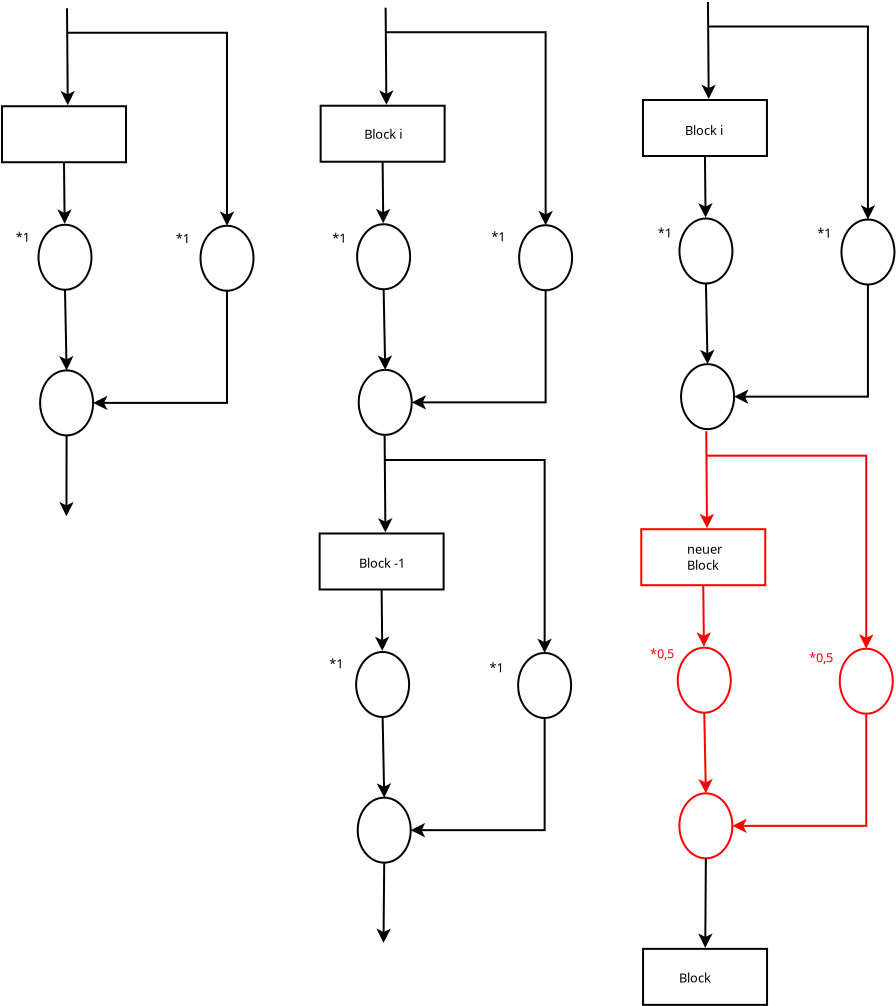 <?xml version="1.0" encoding="UTF-8"?>
<dia:diagram xmlns:dia="http://www.lysator.liu.se/~alla/dia/">
  <dia:layer name="Hintergrund" visible="true" connectable="true" active="true">
    <dia:group>
      <dia:attribute name="meta">
        <dia:composite type="dict"/>
      </dia:attribute>
      <dia:attribute name="matrix"/>
      <dia:object type="Standard - Box" version="0" id="O0">
        <dia:attribute name="obj_pos">
          <dia:point val="9.737,-5.104"/>
        </dia:attribute>
        <dia:attribute name="obj_bb">
          <dia:rectangle val="9.687,-5.154;15.987,-2.254"/>
        </dia:attribute>
        <dia:attribute name="elem_corner">
          <dia:point val="9.737,-5.104"/>
        </dia:attribute>
        <dia:attribute name="elem_width">
          <dia:real val="6.2"/>
        </dia:attribute>
        <dia:attribute name="elem_height">
          <dia:real val="2.8"/>
        </dia:attribute>
        <dia:attribute name="show_background">
          <dia:boolean val="true"/>
        </dia:attribute>
      </dia:object>
      <dia:object type="Standard - Line" version="0" id="O1">
        <dia:attribute name="obj_pos">
          <dia:point val="12.987,-10.004"/>
        </dia:attribute>
        <dia:attribute name="obj_bb">
          <dia:rectangle val="12.658,-10.055;13.381,-5.104"/>
        </dia:attribute>
        <dia:attribute name="conn_endpoints">
          <dia:point val="12.987,-10.004"/>
          <dia:point val="13.025,-5.154"/>
        </dia:attribute>
        <dia:attribute name="numcp">
          <dia:int val="1"/>
        </dia:attribute>
        <dia:attribute name="end_arrow">
          <dia:enum val="22"/>
        </dia:attribute>
        <dia:attribute name="end_arrow_length">
          <dia:real val="0.5"/>
        </dia:attribute>
        <dia:attribute name="end_arrow_width">
          <dia:real val="0.5"/>
        </dia:attribute>
        <dia:connections>
          <dia:connection handle="0" to="O0" connection="6"/>
          <dia:connection handle="1" to="O2" connection="8"/>
        </dia:connections>
      </dia:object>
      <dia:object type="Standard - Ellipse" version="0" id="O2">
        <dia:attribute name="obj_pos">
          <dia:point val="11.562,0.821"/>
        </dia:attribute>
        <dia:attribute name="obj_bb">
          <dia:rectangle val="11.512,0.771;14.262,4.121"/>
        </dia:attribute>
        <dia:attribute name="elem_corner">
          <dia:point val="11.562,0.821"/>
        </dia:attribute>
        <dia:attribute name="elem_width">
          <dia:real val="2.65"/>
        </dia:attribute>
        <dia:attribute name="elem_height">
          <dia:real val="3.25"/>
        </dia:attribute>
        <dia:connections>
          <dia:connection handle="0" to="O2" connection="6"/>
          <dia:connection handle="1" to="O5" connection="1"/>
        </dia:connections>
      </dia:object>
      <dia:object type="Standard - Line" version="0" id="O3">
        <dia:attribute name="obj_pos">
          <dia:point val="12.837,-2.304"/>
        </dia:attribute>
        <dia:attribute name="obj_bb">
          <dia:rectangle val="12.5,-2.355;13.223,0.821"/>
        </dia:attribute>
        <dia:attribute name="conn_endpoints">
          <dia:point val="12.837,-2.304"/>
          <dia:point val="12.869,0.77"/>
        </dia:attribute>
        <dia:attribute name="numcp">
          <dia:int val="1"/>
        </dia:attribute>
        <dia:attribute name="end_arrow">
          <dia:enum val="22"/>
        </dia:attribute>
        <dia:attribute name="end_arrow_length">
          <dia:real val="0.5"/>
        </dia:attribute>
        <dia:attribute name="end_arrow_width">
          <dia:real val="0.5"/>
        </dia:attribute>
      </dia:object>
      <dia:object type="Standard - Line" version="0" id="O4">
        <dia:attribute name="obj_pos">
          <dia:point val="12.887,4.071"/>
        </dia:attribute>
        <dia:attribute name="obj_bb">
          <dia:rectangle val="12.591,4.02;13.314,8.154"/>
        </dia:attribute>
        <dia:attribute name="conn_endpoints">
          <dia:point val="12.887,4.071"/>
          <dia:point val="12.967,8.103"/>
        </dia:attribute>
        <dia:attribute name="numcp">
          <dia:int val="1"/>
        </dia:attribute>
        <dia:attribute name="end_arrow">
          <dia:enum val="22"/>
        </dia:attribute>
        <dia:attribute name="end_arrow_length">
          <dia:real val="0.5"/>
        </dia:attribute>
        <dia:attribute name="end_arrow_width">
          <dia:real val="0.5"/>
        </dia:attribute>
      </dia:object>
      <dia:object type="Standard - Ellipse" version="0" id="O5">
        <dia:attribute name="obj_pos">
          <dia:point val="11.642,8.103"/>
        </dia:attribute>
        <dia:attribute name="obj_bb">
          <dia:rectangle val="11.592,8.053;14.342,11.403"/>
        </dia:attribute>
        <dia:attribute name="elem_corner">
          <dia:point val="11.642,8.103"/>
        </dia:attribute>
        <dia:attribute name="elem_width">
          <dia:real val="2.65"/>
        </dia:attribute>
        <dia:attribute name="elem_height">
          <dia:real val="3.25"/>
        </dia:attribute>
        <dia:connections>
          <dia:connection handle="1" to="O6" connection="1"/>
        </dia:connections>
      </dia:object>
      <dia:object type="Standard - Ellipse" version="0" id="O6">
        <dia:attribute name="obj_pos">
          <dia:point val="19.662,0.871"/>
        </dia:attribute>
        <dia:attribute name="obj_bb">
          <dia:rectangle val="19.612,0.821;22.362,4.171"/>
        </dia:attribute>
        <dia:attribute name="elem_corner">
          <dia:point val="19.662,0.871"/>
        </dia:attribute>
        <dia:attribute name="elem_width">
          <dia:real val="2.65"/>
        </dia:attribute>
        <dia:attribute name="elem_height">
          <dia:real val="3.25"/>
        </dia:attribute>
        <dia:connections>
          <dia:connection handle="0" to="O6" connection="6"/>
          <dia:connection handle="1" to="O5" connection="4"/>
        </dia:connections>
      </dia:object>
      <dia:object type="Standard - ZigZagLine" version="1" id="O7">
        <dia:attribute name="obj_pos">
          <dia:point val="13.006,-8.779"/>
        </dia:attribute>
        <dia:attribute name="obj_bb">
          <dia:rectangle val="12.956,-8.829;21.098,1.232"/>
        </dia:attribute>
        <dia:attribute name="orth_points">
          <dia:point val="13.006,-8.779"/>
          <dia:point val="20.987,-8.779"/>
          <dia:point val="20.987,0.871"/>
          <dia:point val="20.987,0.871"/>
        </dia:attribute>
        <dia:attribute name="orth_orient">
          <dia:enum val="0"/>
          <dia:enum val="1"/>
          <dia:enum val="0"/>
        </dia:attribute>
        <dia:attribute name="autorouting">
          <dia:boolean val="false"/>
        </dia:attribute>
        <dia:attribute name="end_arrow">
          <dia:enum val="22"/>
        </dia:attribute>
        <dia:attribute name="end_arrow_length">
          <dia:real val="0.5"/>
        </dia:attribute>
        <dia:attribute name="end_arrow_width">
          <dia:real val="0.5"/>
        </dia:attribute>
      </dia:object>
      <dia:object type="Standard - ZigZagLine" version="1" id="O8">
        <dia:attribute name="obj_pos">
          <dia:point val="20.987,4.121"/>
        </dia:attribute>
        <dia:attribute name="obj_bb">
          <dia:rectangle val="14.242,4.05;21.037,10.09"/>
        </dia:attribute>
        <dia:attribute name="orth_points">
          <dia:point val="20.987,4.121"/>
          <dia:point val="20.987,4.121"/>
          <dia:point val="20.987,9.728"/>
          <dia:point val="14.292,9.728"/>
        </dia:attribute>
        <dia:attribute name="orth_orient">
          <dia:enum val="0"/>
          <dia:enum val="1"/>
          <dia:enum val="0"/>
        </dia:attribute>
        <dia:attribute name="autorouting">
          <dia:boolean val="false"/>
        </dia:attribute>
        <dia:attribute name="end_arrow">
          <dia:enum val="22"/>
        </dia:attribute>
        <dia:attribute name="end_arrow_length">
          <dia:real val="0.5"/>
        </dia:attribute>
        <dia:attribute name="end_arrow_width">
          <dia:real val="0.5"/>
        </dia:attribute>
      </dia:object>
    </dia:group>
    <dia:group>
      <dia:attribute name="meta">
        <dia:composite type="dict"/>
      </dia:attribute>
      <dia:attribute name="matrix"/>
      <dia:object type="Standard - Box" version="0" id="O9">
        <dia:attribute name="obj_pos">
          <dia:point val="9.687,16.284"/>
        </dia:attribute>
        <dia:attribute name="obj_bb">
          <dia:rectangle val="9.637,16.234;15.937,19.134"/>
        </dia:attribute>
        <dia:attribute name="elem_corner">
          <dia:point val="9.687,16.284"/>
        </dia:attribute>
        <dia:attribute name="elem_width">
          <dia:real val="6.2"/>
        </dia:attribute>
        <dia:attribute name="elem_height">
          <dia:real val="2.8"/>
        </dia:attribute>
        <dia:attribute name="show_background">
          <dia:boolean val="true"/>
        </dia:attribute>
      </dia:object>
      <dia:object type="Standard - Line" version="0" id="O10">
        <dia:attribute name="obj_pos">
          <dia:point val="12.937,11.384"/>
        </dia:attribute>
        <dia:attribute name="obj_bb">
          <dia:rectangle val="12.608,11.334;13.332,16.285"/>
        </dia:attribute>
        <dia:attribute name="conn_endpoints">
          <dia:point val="12.937,11.384"/>
          <dia:point val="12.976,16.235"/>
        </dia:attribute>
        <dia:attribute name="numcp">
          <dia:int val="1"/>
        </dia:attribute>
        <dia:attribute name="end_arrow">
          <dia:enum val="22"/>
        </dia:attribute>
        <dia:attribute name="end_arrow_length">
          <dia:real val="0.5"/>
        </dia:attribute>
        <dia:attribute name="end_arrow_width">
          <dia:real val="0.5"/>
        </dia:attribute>
        <dia:connections>
          <dia:connection handle="0" to="O9" connection="6"/>
          <dia:connection handle="1" to="O11" connection="8"/>
        </dia:connections>
      </dia:object>
      <dia:object type="Standard - Ellipse" version="0" id="O11">
        <dia:attribute name="obj_pos">
          <dia:point val="11.512,22.209"/>
        </dia:attribute>
        <dia:attribute name="obj_bb">
          <dia:rectangle val="11.462,22.159;14.212,25.509"/>
        </dia:attribute>
        <dia:attribute name="elem_corner">
          <dia:point val="11.512,22.209"/>
        </dia:attribute>
        <dia:attribute name="elem_width">
          <dia:real val="2.65"/>
        </dia:attribute>
        <dia:attribute name="elem_height">
          <dia:real val="3.25"/>
        </dia:attribute>
        <dia:connections>
          <dia:connection handle="0" to="O11" connection="6"/>
          <dia:connection handle="1" to="O14" connection="1"/>
        </dia:connections>
      </dia:object>
      <dia:object type="Standard - Line" version="0" id="O12">
        <dia:attribute name="obj_pos">
          <dia:point val="12.787,19.084"/>
        </dia:attribute>
        <dia:attribute name="obj_bb">
          <dia:rectangle val="12.45,19.034;13.174,22.209"/>
        </dia:attribute>
        <dia:attribute name="conn_endpoints">
          <dia:point val="12.787,19.084"/>
          <dia:point val="12.82,22.159"/>
        </dia:attribute>
        <dia:attribute name="numcp">
          <dia:int val="1"/>
        </dia:attribute>
        <dia:attribute name="end_arrow">
          <dia:enum val="22"/>
        </dia:attribute>
        <dia:attribute name="end_arrow_length">
          <dia:real val="0.5"/>
        </dia:attribute>
        <dia:attribute name="end_arrow_width">
          <dia:real val="0.5"/>
        </dia:attribute>
      </dia:object>
      <dia:object type="Standard - Line" version="0" id="O13">
        <dia:attribute name="obj_pos">
          <dia:point val="12.837,25.459"/>
        </dia:attribute>
        <dia:attribute name="obj_bb">
          <dia:rectangle val="12.541,25.408;13.265,29.543"/>
        </dia:attribute>
        <dia:attribute name="conn_endpoints">
          <dia:point val="12.837,25.459"/>
          <dia:point val="12.917,29.492"/>
        </dia:attribute>
        <dia:attribute name="numcp">
          <dia:int val="1"/>
        </dia:attribute>
        <dia:attribute name="end_arrow">
          <dia:enum val="22"/>
        </dia:attribute>
        <dia:attribute name="end_arrow_length">
          <dia:real val="0.5"/>
        </dia:attribute>
        <dia:attribute name="end_arrow_width">
          <dia:real val="0.5"/>
        </dia:attribute>
      </dia:object>
      <dia:object type="Standard - Ellipse" version="0" id="O14">
        <dia:attribute name="obj_pos">
          <dia:point val="11.592,29.492"/>
        </dia:attribute>
        <dia:attribute name="obj_bb">
          <dia:rectangle val="11.542,29.442;14.292,32.792"/>
        </dia:attribute>
        <dia:attribute name="elem_corner">
          <dia:point val="11.592,29.492"/>
        </dia:attribute>
        <dia:attribute name="elem_width">
          <dia:real val="2.65"/>
        </dia:attribute>
        <dia:attribute name="elem_height">
          <dia:real val="3.25"/>
        </dia:attribute>
        <dia:connections>
          <dia:connection handle="1" to="O15" connection="1"/>
        </dia:connections>
      </dia:object>
      <dia:object type="Standard - Ellipse" version="0" id="O15">
        <dia:attribute name="obj_pos">
          <dia:point val="19.612,22.259"/>
        </dia:attribute>
        <dia:attribute name="obj_bb">
          <dia:rectangle val="19.562,22.209;22.312,25.559"/>
        </dia:attribute>
        <dia:attribute name="elem_corner">
          <dia:point val="19.612,22.259"/>
        </dia:attribute>
        <dia:attribute name="elem_width">
          <dia:real val="2.65"/>
        </dia:attribute>
        <dia:attribute name="elem_height">
          <dia:real val="3.25"/>
        </dia:attribute>
        <dia:connections>
          <dia:connection handle="0" to="O15" connection="6"/>
          <dia:connection handle="1" to="O14" connection="4"/>
        </dia:connections>
      </dia:object>
      <dia:object type="Standard - ZigZagLine" version="1" id="O16">
        <dia:attribute name="obj_pos">
          <dia:point val="12.957,12.609"/>
        </dia:attribute>
        <dia:attribute name="obj_bb">
          <dia:rectangle val="12.907,12.559;21.049,22.621"/>
        </dia:attribute>
        <dia:attribute name="orth_points">
          <dia:point val="12.957,12.609"/>
          <dia:point val="20.937,12.609"/>
          <dia:point val="20.937,22.259"/>
          <dia:point val="20.937,22.259"/>
        </dia:attribute>
        <dia:attribute name="orth_orient">
          <dia:enum val="0"/>
          <dia:enum val="1"/>
          <dia:enum val="0"/>
        </dia:attribute>
        <dia:attribute name="autorouting">
          <dia:boolean val="false"/>
        </dia:attribute>
        <dia:attribute name="end_arrow">
          <dia:enum val="22"/>
        </dia:attribute>
        <dia:attribute name="end_arrow_length">
          <dia:real val="0.5"/>
        </dia:attribute>
        <dia:attribute name="end_arrow_width">
          <dia:real val="0.5"/>
        </dia:attribute>
      </dia:object>
      <dia:object type="Standard - ZigZagLine" version="1" id="O17">
        <dia:attribute name="obj_pos">
          <dia:point val="20.937,25.509"/>
        </dia:attribute>
        <dia:attribute name="obj_bb">
          <dia:rectangle val="14.192,25.438;20.987,31.478"/>
        </dia:attribute>
        <dia:attribute name="orth_points">
          <dia:point val="20.937,25.509"/>
          <dia:point val="20.937,25.509"/>
          <dia:point val="20.937,31.117"/>
          <dia:point val="14.242,31.117"/>
        </dia:attribute>
        <dia:attribute name="orth_orient">
          <dia:enum val="0"/>
          <dia:enum val="1"/>
          <dia:enum val="0"/>
        </dia:attribute>
        <dia:attribute name="autorouting">
          <dia:boolean val="false"/>
        </dia:attribute>
        <dia:attribute name="end_arrow">
          <dia:enum val="22"/>
        </dia:attribute>
        <dia:attribute name="end_arrow_length">
          <dia:real val="0.5"/>
        </dia:attribute>
        <dia:attribute name="end_arrow_width">
          <dia:real val="0.5"/>
        </dia:attribute>
      </dia:object>
    </dia:group>
    <dia:object type="Standard - Line" version="0" id="O18">
      <dia:attribute name="obj_pos">
        <dia:point val="12.917,32.742"/>
      </dia:attribute>
      <dia:attribute name="obj_bb">
        <dia:rectangle val="12.526,32.691;13.25,36.807"/>
      </dia:attribute>
      <dia:attribute name="conn_endpoints">
        <dia:point val="12.917,32.742"/>
        <dia:point val="12.881,36.756"/>
      </dia:attribute>
      <dia:attribute name="numcp">
        <dia:int val="1"/>
      </dia:attribute>
      <dia:attribute name="end_arrow">
        <dia:enum val="22"/>
      </dia:attribute>
      <dia:attribute name="end_arrow_length">
        <dia:real val="0.5"/>
      </dia:attribute>
      <dia:attribute name="end_arrow_width">
        <dia:real val="0.5"/>
      </dia:attribute>
      <dia:connections>
        <dia:connection handle="0" to="O14" connection="6"/>
      </dia:connections>
    </dia:object>
    <dia:group>
      <dia:attribute name="meta">
        <dia:composite type="dict"/>
      </dia:attribute>
      <dia:attribute name="matrix"/>
      <dia:object type="Standard - Box" version="0" id="O19">
        <dia:attribute name="obj_pos">
          <dia:point val="25.854,-5.39"/>
        </dia:attribute>
        <dia:attribute name="obj_bb">
          <dia:rectangle val="25.803,-5.44;32.103,-2.54"/>
        </dia:attribute>
        <dia:attribute name="elem_corner">
          <dia:point val="25.854,-5.39"/>
        </dia:attribute>
        <dia:attribute name="elem_width">
          <dia:real val="6.2"/>
        </dia:attribute>
        <dia:attribute name="elem_height">
          <dia:real val="2.8"/>
        </dia:attribute>
        <dia:attribute name="show_background">
          <dia:boolean val="true"/>
        </dia:attribute>
      </dia:object>
      <dia:object type="Standard - Line" version="0" id="O20">
        <dia:attribute name="obj_pos">
          <dia:point val="29.104,-10.29"/>
        </dia:attribute>
        <dia:attribute name="obj_bb">
          <dia:rectangle val="28.774,-10.341;29.498,-5.389"/>
        </dia:attribute>
        <dia:attribute name="conn_endpoints">
          <dia:point val="29.104,-10.29"/>
          <dia:point val="29.142,-5.44"/>
        </dia:attribute>
        <dia:attribute name="numcp">
          <dia:int val="1"/>
        </dia:attribute>
        <dia:attribute name="end_arrow">
          <dia:enum val="22"/>
        </dia:attribute>
        <dia:attribute name="end_arrow_length">
          <dia:real val="0.5"/>
        </dia:attribute>
        <dia:attribute name="end_arrow_width">
          <dia:real val="0.5"/>
        </dia:attribute>
        <dia:connections>
          <dia:connection handle="0" to="O19" connection="6"/>
          <dia:connection handle="1" to="O21" connection="8"/>
        </dia:connections>
      </dia:object>
      <dia:object type="Standard - Ellipse" version="0" id="O21">
        <dia:attribute name="obj_pos">
          <dia:point val="27.678,0.535"/>
        </dia:attribute>
        <dia:attribute name="obj_bb">
          <dia:rectangle val="27.628,0.485;30.378,3.835"/>
        </dia:attribute>
        <dia:attribute name="elem_corner">
          <dia:point val="27.678,0.535"/>
        </dia:attribute>
        <dia:attribute name="elem_width">
          <dia:real val="2.65"/>
        </dia:attribute>
        <dia:attribute name="elem_height">
          <dia:real val="3.25"/>
        </dia:attribute>
        <dia:connections>
          <dia:connection handle="0" to="O21" connection="6"/>
          <dia:connection handle="1" to="O24" connection="1"/>
        </dia:connections>
      </dia:object>
      <dia:object type="Standard - Line" version="0" id="O22">
        <dia:attribute name="obj_pos">
          <dia:point val="28.953,-2.59"/>
        </dia:attribute>
        <dia:attribute name="obj_bb">
          <dia:rectangle val="28.616,-2.641;29.34,0.535"/>
        </dia:attribute>
        <dia:attribute name="conn_endpoints">
          <dia:point val="28.953,-2.59"/>
          <dia:point val="28.986,0.485"/>
        </dia:attribute>
        <dia:attribute name="numcp">
          <dia:int val="1"/>
        </dia:attribute>
        <dia:attribute name="end_arrow">
          <dia:enum val="22"/>
        </dia:attribute>
        <dia:attribute name="end_arrow_length">
          <dia:real val="0.5"/>
        </dia:attribute>
        <dia:attribute name="end_arrow_width">
          <dia:real val="0.5"/>
        </dia:attribute>
      </dia:object>
      <dia:object type="Standard - Line" version="0" id="O23">
        <dia:attribute name="obj_pos">
          <dia:point val="29.003,3.785"/>
        </dia:attribute>
        <dia:attribute name="obj_bb">
          <dia:rectangle val="28.707,3.734;29.431,7.868"/>
        </dia:attribute>
        <dia:attribute name="conn_endpoints">
          <dia:point val="29.003,3.785"/>
          <dia:point val="29.084,7.817"/>
        </dia:attribute>
        <dia:attribute name="numcp">
          <dia:int val="1"/>
        </dia:attribute>
        <dia:attribute name="end_arrow">
          <dia:enum val="22"/>
        </dia:attribute>
        <dia:attribute name="end_arrow_length">
          <dia:real val="0.5"/>
        </dia:attribute>
        <dia:attribute name="end_arrow_width">
          <dia:real val="0.5"/>
        </dia:attribute>
      </dia:object>
      <dia:object type="Standard - Ellipse" version="0" id="O24">
        <dia:attribute name="obj_pos">
          <dia:point val="27.759,7.817"/>
        </dia:attribute>
        <dia:attribute name="obj_bb">
          <dia:rectangle val="27.709,7.767;30.459,11.117"/>
        </dia:attribute>
        <dia:attribute name="elem_corner">
          <dia:point val="27.759,7.817"/>
        </dia:attribute>
        <dia:attribute name="elem_width">
          <dia:real val="2.65"/>
        </dia:attribute>
        <dia:attribute name="elem_height">
          <dia:real val="3.25"/>
        </dia:attribute>
        <dia:connections>
          <dia:connection handle="1" to="O25" connection="1"/>
        </dia:connections>
      </dia:object>
      <dia:object type="Standard - Ellipse" version="0" id="O25">
        <dia:attribute name="obj_pos">
          <dia:point val="35.779,0.585"/>
        </dia:attribute>
        <dia:attribute name="obj_bb">
          <dia:rectangle val="35.728,0.535;38.478,3.885"/>
        </dia:attribute>
        <dia:attribute name="elem_corner">
          <dia:point val="35.779,0.585"/>
        </dia:attribute>
        <dia:attribute name="elem_width">
          <dia:real val="2.65"/>
        </dia:attribute>
        <dia:attribute name="elem_height">
          <dia:real val="3.25"/>
        </dia:attribute>
        <dia:connections>
          <dia:connection handle="0" to="O25" connection="6"/>
          <dia:connection handle="1" to="O24" connection="4"/>
        </dia:connections>
      </dia:object>
      <dia:object type="Standard - ZigZagLine" version="1" id="O26">
        <dia:attribute name="obj_pos">
          <dia:point val="29.123,-9.065"/>
        </dia:attribute>
        <dia:attribute name="obj_bb">
          <dia:rectangle val="29.073,-9.115;37.215,0.947"/>
        </dia:attribute>
        <dia:attribute name="orth_points">
          <dia:point val="29.123,-9.065"/>
          <dia:point val="37.103,-9.065"/>
          <dia:point val="37.103,0.585"/>
          <dia:point val="37.103,0.585"/>
        </dia:attribute>
        <dia:attribute name="orth_orient">
          <dia:enum val="0"/>
          <dia:enum val="1"/>
          <dia:enum val="0"/>
        </dia:attribute>
        <dia:attribute name="autorouting">
          <dia:boolean val="false"/>
        </dia:attribute>
        <dia:attribute name="end_arrow">
          <dia:enum val="22"/>
        </dia:attribute>
        <dia:attribute name="end_arrow_length">
          <dia:real val="0.5"/>
        </dia:attribute>
        <dia:attribute name="end_arrow_width">
          <dia:real val="0.5"/>
        </dia:attribute>
      </dia:object>
      <dia:object type="Standard - ZigZagLine" version="1" id="O27">
        <dia:attribute name="obj_pos">
          <dia:point val="37.103,3.835"/>
        </dia:attribute>
        <dia:attribute name="obj_bb">
          <dia:rectangle val="30.358,3.764;37.154,9.804"/>
        </dia:attribute>
        <dia:attribute name="orth_points">
          <dia:point val="37.103,3.835"/>
          <dia:point val="37.103,3.835"/>
          <dia:point val="37.103,9.442"/>
          <dia:point val="30.409,9.442"/>
        </dia:attribute>
        <dia:attribute name="orth_orient">
          <dia:enum val="0"/>
          <dia:enum val="1"/>
          <dia:enum val="0"/>
        </dia:attribute>
        <dia:attribute name="autorouting">
          <dia:boolean val="false"/>
        </dia:attribute>
        <dia:attribute name="end_arrow">
          <dia:enum val="22"/>
        </dia:attribute>
        <dia:attribute name="end_arrow_length">
          <dia:real val="0.5"/>
        </dia:attribute>
        <dia:attribute name="end_arrow_width">
          <dia:real val="0.5"/>
        </dia:attribute>
      </dia:object>
    </dia:group>
    <dia:group>
      <dia:attribute name="meta">
        <dia:composite type="dict"/>
      </dia:attribute>
      <dia:attribute name="matrix"/>
      <dia:object type="Standard - Box" version="0" id="O28">
        <dia:attribute name="obj_pos">
          <dia:point val="25.769,16.069"/>
        </dia:attribute>
        <dia:attribute name="obj_bb">
          <dia:rectangle val="25.719,16.019;32.019,18.919"/>
        </dia:attribute>
        <dia:attribute name="elem_corner">
          <dia:point val="25.769,16.069"/>
        </dia:attribute>
        <dia:attribute name="elem_width">
          <dia:real val="6.2"/>
        </dia:attribute>
        <dia:attribute name="elem_height">
          <dia:real val="2.8"/>
        </dia:attribute>
        <dia:attribute name="border_color">
          <dia:color val="#ff0000ff"/>
        </dia:attribute>
        <dia:attribute name="show_background">
          <dia:boolean val="true"/>
        </dia:attribute>
      </dia:object>
      <dia:object type="Standard - Line" version="0" id="O29">
        <dia:attribute name="obj_pos">
          <dia:point val="29.019,11.169"/>
        </dia:attribute>
        <dia:attribute name="obj_bb">
          <dia:rectangle val="28.69,11.119;29.413,16.07"/>
        </dia:attribute>
        <dia:attribute name="conn_endpoints">
          <dia:point val="29.019,11.169"/>
          <dia:point val="29.057,16.02"/>
        </dia:attribute>
        <dia:attribute name="numcp">
          <dia:int val="1"/>
        </dia:attribute>
        <dia:attribute name="line_color">
          <dia:color val="#ff0000ff"/>
        </dia:attribute>
        <dia:attribute name="end_arrow">
          <dia:enum val="22"/>
        </dia:attribute>
        <dia:attribute name="end_arrow_length">
          <dia:real val="0.5"/>
        </dia:attribute>
        <dia:attribute name="end_arrow_width">
          <dia:real val="0.5"/>
        </dia:attribute>
        <dia:connections>
          <dia:connection handle="0" to="O28" connection="6"/>
          <dia:connection handle="1" to="O30" connection="8"/>
        </dia:connections>
      </dia:object>
      <dia:object type="Standard - Ellipse" version="0" id="O30">
        <dia:attribute name="obj_pos">
          <dia:point val="27.594,21.994"/>
        </dia:attribute>
        <dia:attribute name="obj_bb">
          <dia:rectangle val="27.544,21.944;30.294,25.294"/>
        </dia:attribute>
        <dia:attribute name="elem_corner">
          <dia:point val="27.594,21.994"/>
        </dia:attribute>
        <dia:attribute name="elem_width">
          <dia:real val="2.65"/>
        </dia:attribute>
        <dia:attribute name="elem_height">
          <dia:real val="3.25"/>
        </dia:attribute>
        <dia:attribute name="border_color">
          <dia:color val="#ff0000ff"/>
        </dia:attribute>
        <dia:connections>
          <dia:connection handle="0" to="O30" connection="6"/>
          <dia:connection handle="1" to="O33" connection="1"/>
        </dia:connections>
      </dia:object>
      <dia:object type="Standard - Line" version="0" id="O31">
        <dia:attribute name="obj_pos">
          <dia:point val="28.869,18.869"/>
        </dia:attribute>
        <dia:attribute name="obj_bb">
          <dia:rectangle val="28.532,18.819;29.255,21.994"/>
        </dia:attribute>
        <dia:attribute name="conn_endpoints">
          <dia:point val="28.869,18.869"/>
          <dia:point val="28.901,21.944"/>
        </dia:attribute>
        <dia:attribute name="numcp">
          <dia:int val="1"/>
        </dia:attribute>
        <dia:attribute name="line_color">
          <dia:color val="#ff0000ff"/>
        </dia:attribute>
        <dia:attribute name="end_arrow">
          <dia:enum val="22"/>
        </dia:attribute>
        <dia:attribute name="end_arrow_length">
          <dia:real val="0.5"/>
        </dia:attribute>
        <dia:attribute name="end_arrow_width">
          <dia:real val="0.5"/>
        </dia:attribute>
      </dia:object>
      <dia:object type="Standard - Line" version="0" id="O32">
        <dia:attribute name="obj_pos">
          <dia:point val="28.919,25.244"/>
        </dia:attribute>
        <dia:attribute name="obj_bb">
          <dia:rectangle val="28.623,25.193;29.346,29.328"/>
        </dia:attribute>
        <dia:attribute name="conn_endpoints">
          <dia:point val="28.919,25.244"/>
          <dia:point val="28.999,29.277"/>
        </dia:attribute>
        <dia:attribute name="numcp">
          <dia:int val="1"/>
        </dia:attribute>
        <dia:attribute name="line_color">
          <dia:color val="#ff0000ff"/>
        </dia:attribute>
        <dia:attribute name="end_arrow">
          <dia:enum val="22"/>
        </dia:attribute>
        <dia:attribute name="end_arrow_length">
          <dia:real val="0.5"/>
        </dia:attribute>
        <dia:attribute name="end_arrow_width">
          <dia:real val="0.5"/>
        </dia:attribute>
      </dia:object>
      <dia:object type="Standard - Ellipse" version="0" id="O33">
        <dia:attribute name="obj_pos">
          <dia:point val="27.674,29.277"/>
        </dia:attribute>
        <dia:attribute name="obj_bb">
          <dia:rectangle val="27.624,29.227;30.374,32.577"/>
        </dia:attribute>
        <dia:attribute name="elem_corner">
          <dia:point val="27.674,29.277"/>
        </dia:attribute>
        <dia:attribute name="elem_width">
          <dia:real val="2.65"/>
        </dia:attribute>
        <dia:attribute name="elem_height">
          <dia:real val="3.25"/>
        </dia:attribute>
        <dia:attribute name="border_color">
          <dia:color val="#ff0000ff"/>
        </dia:attribute>
        <dia:connections>
          <dia:connection handle="1" to="O34" connection="1"/>
        </dia:connections>
      </dia:object>
      <dia:object type="Standard - Ellipse" version="0" id="O34">
        <dia:attribute name="obj_pos">
          <dia:point val="35.694,22.044"/>
        </dia:attribute>
        <dia:attribute name="obj_bb">
          <dia:rectangle val="35.644,21.994;38.394,25.344"/>
        </dia:attribute>
        <dia:attribute name="elem_corner">
          <dia:point val="35.694,22.044"/>
        </dia:attribute>
        <dia:attribute name="elem_width">
          <dia:real val="2.65"/>
        </dia:attribute>
        <dia:attribute name="elem_height">
          <dia:real val="3.25"/>
        </dia:attribute>
        <dia:attribute name="border_color">
          <dia:color val="#ff0000ff"/>
        </dia:attribute>
        <dia:connections>
          <dia:connection handle="0" to="O34" connection="6"/>
          <dia:connection handle="1" to="O33" connection="4"/>
        </dia:connections>
      </dia:object>
      <dia:object type="Standard - ZigZagLine" version="1" id="O35">
        <dia:attribute name="obj_pos">
          <dia:point val="29.038,12.394"/>
        </dia:attribute>
        <dia:attribute name="obj_bb">
          <dia:rectangle val="28.988,12.344;37.131,22.406"/>
        </dia:attribute>
        <dia:attribute name="orth_points">
          <dia:point val="29.038,12.394"/>
          <dia:point val="37.019,12.394"/>
          <dia:point val="37.019,22.044"/>
          <dia:point val="37.019,22.044"/>
        </dia:attribute>
        <dia:attribute name="orth_orient">
          <dia:enum val="0"/>
          <dia:enum val="1"/>
          <dia:enum val="0"/>
        </dia:attribute>
        <dia:attribute name="autorouting">
          <dia:boolean val="false"/>
        </dia:attribute>
        <dia:attribute name="line_color">
          <dia:color val="#ff0000ff"/>
        </dia:attribute>
        <dia:attribute name="end_arrow">
          <dia:enum val="22"/>
        </dia:attribute>
        <dia:attribute name="end_arrow_length">
          <dia:real val="0.5"/>
        </dia:attribute>
        <dia:attribute name="end_arrow_width">
          <dia:real val="0.5"/>
        </dia:attribute>
      </dia:object>
      <dia:object type="Standard - ZigZagLine" version="1" id="O36">
        <dia:attribute name="obj_pos">
          <dia:point val="37.019,25.294"/>
        </dia:attribute>
        <dia:attribute name="obj_bb">
          <dia:rectangle val="30.274,25.223;37.069,31.264"/>
        </dia:attribute>
        <dia:attribute name="orth_points">
          <dia:point val="37.019,25.294"/>
          <dia:point val="37.019,25.294"/>
          <dia:point val="37.019,30.902"/>
          <dia:point val="30.324,30.902"/>
        </dia:attribute>
        <dia:attribute name="orth_orient">
          <dia:enum val="0"/>
          <dia:enum val="1"/>
          <dia:enum val="0"/>
        </dia:attribute>
        <dia:attribute name="autorouting">
          <dia:boolean val="false"/>
        </dia:attribute>
        <dia:attribute name="line_color">
          <dia:color val="#ff0000ff"/>
        </dia:attribute>
        <dia:attribute name="end_arrow">
          <dia:enum val="22"/>
        </dia:attribute>
        <dia:attribute name="end_arrow_length">
          <dia:real val="0.5"/>
        </dia:attribute>
        <dia:attribute name="end_arrow_width">
          <dia:real val="0.5"/>
        </dia:attribute>
      </dia:object>
    </dia:group>
    <dia:object type="Standard - Line" version="0" id="O37">
      <dia:attribute name="obj_pos">
        <dia:point val="28.999,32.527"/>
      </dia:attribute>
      <dia:attribute name="obj_bb">
        <dia:rectangle val="28.612,32.476;29.336,37.053"/>
      </dia:attribute>
      <dia:attribute name="conn_endpoints">
        <dia:point val="28.999,32.527"/>
        <dia:point val="28.969,37.003"/>
      </dia:attribute>
      <dia:attribute name="numcp">
        <dia:int val="1"/>
      </dia:attribute>
      <dia:attribute name="end_arrow">
        <dia:enum val="22"/>
      </dia:attribute>
      <dia:attribute name="end_arrow_length">
        <dia:real val="0.5"/>
      </dia:attribute>
      <dia:attribute name="end_arrow_width">
        <dia:real val="0.5"/>
      </dia:attribute>
      <dia:connections>
        <dia:connection handle="0" to="O33" connection="6"/>
        <dia:connection handle="1" to="O38" connection="8"/>
      </dia:connections>
    </dia:object>
    <dia:object type="Standard - Box" version="0" id="O38">
      <dia:attribute name="obj_pos">
        <dia:point val="25.859,37.053"/>
      </dia:attribute>
      <dia:attribute name="obj_bb">
        <dia:rectangle val="25.809,37.003;32.109,39.903"/>
      </dia:attribute>
      <dia:attribute name="elem_corner">
        <dia:point val="25.859,37.053"/>
      </dia:attribute>
      <dia:attribute name="elem_width">
        <dia:real val="6.2"/>
      </dia:attribute>
      <dia:attribute name="elem_height">
        <dia:real val="2.8"/>
      </dia:attribute>
      <dia:attribute name="show_background">
        <dia:boolean val="true"/>
      </dia:attribute>
    </dia:object>
    <dia:group>
      <dia:attribute name="meta">
        <dia:composite type="dict"/>
      </dia:attribute>
      <dia:attribute name="matrix"/>
      <dia:object type="Standard - Box" version="0" id="O39">
        <dia:attribute name="obj_pos">
          <dia:point val="-6.194,-5.078"/>
        </dia:attribute>
        <dia:attribute name="obj_bb">
          <dia:rectangle val="-6.244,-5.128;0.056,-2.228"/>
        </dia:attribute>
        <dia:attribute name="elem_corner">
          <dia:point val="-6.194,-5.078"/>
        </dia:attribute>
        <dia:attribute name="elem_width">
          <dia:real val="6.2"/>
        </dia:attribute>
        <dia:attribute name="elem_height">
          <dia:real val="2.8"/>
        </dia:attribute>
        <dia:attribute name="show_background">
          <dia:boolean val="true"/>
        </dia:attribute>
      </dia:object>
      <dia:object type="Standard - Line" version="0" id="O40">
        <dia:attribute name="obj_pos">
          <dia:point val="-2.944,-9.978"/>
        </dia:attribute>
        <dia:attribute name="obj_bb">
          <dia:rectangle val="-3.273,-10.029;-2.549,-5.078"/>
        </dia:attribute>
        <dia:attribute name="conn_endpoints">
          <dia:point val="-2.944,-9.978"/>
          <dia:point val="-2.905,-5.128"/>
        </dia:attribute>
        <dia:attribute name="numcp">
          <dia:int val="1"/>
        </dia:attribute>
        <dia:attribute name="end_arrow">
          <dia:enum val="22"/>
        </dia:attribute>
        <dia:attribute name="end_arrow_length">
          <dia:real val="0.5"/>
        </dia:attribute>
        <dia:attribute name="end_arrow_width">
          <dia:real val="0.5"/>
        </dia:attribute>
        <dia:connections>
          <dia:connection handle="0" to="O39" connection="6"/>
          <dia:connection handle="1" to="O41" connection="8"/>
        </dia:connections>
      </dia:object>
      <dia:object type="Standard - Ellipse" version="0" id="O41">
        <dia:attribute name="obj_pos">
          <dia:point val="-4.369,0.847"/>
        </dia:attribute>
        <dia:attribute name="obj_bb">
          <dia:rectangle val="-4.419,0.797;-1.669,4.147"/>
        </dia:attribute>
        <dia:attribute name="elem_corner">
          <dia:point val="-4.369,0.847"/>
        </dia:attribute>
        <dia:attribute name="elem_width">
          <dia:real val="2.65"/>
        </dia:attribute>
        <dia:attribute name="elem_height">
          <dia:real val="3.25"/>
        </dia:attribute>
        <dia:connections>
          <dia:connection handle="0" to="O41" connection="6"/>
          <dia:connection handle="1" to="O44" connection="1"/>
        </dia:connections>
      </dia:object>
      <dia:object type="Standard - Line" version="0" id="O42">
        <dia:attribute name="obj_pos">
          <dia:point val="-3.094,-2.278"/>
        </dia:attribute>
        <dia:attribute name="obj_bb">
          <dia:rectangle val="-3.431,-2.329;-2.707,0.847"/>
        </dia:attribute>
        <dia:attribute name="conn_endpoints">
          <dia:point val="-3.094,-2.278"/>
          <dia:point val="-3.061,0.797"/>
        </dia:attribute>
        <dia:attribute name="numcp">
          <dia:int val="1"/>
        </dia:attribute>
        <dia:attribute name="end_arrow">
          <dia:enum val="22"/>
        </dia:attribute>
        <dia:attribute name="end_arrow_length">
          <dia:real val="0.5"/>
        </dia:attribute>
        <dia:attribute name="end_arrow_width">
          <dia:real val="0.5"/>
        </dia:attribute>
      </dia:object>
      <dia:object type="Standard - Line" version="0" id="O43">
        <dia:attribute name="obj_pos">
          <dia:point val="-3.044,4.097"/>
        </dia:attribute>
        <dia:attribute name="obj_bb">
          <dia:rectangle val="-3.34,4.046;-2.616,8.18"/>
        </dia:attribute>
        <dia:attribute name="conn_endpoints">
          <dia:point val="-3.044,4.097"/>
          <dia:point val="-2.964,8.129"/>
        </dia:attribute>
        <dia:attribute name="numcp">
          <dia:int val="1"/>
        </dia:attribute>
        <dia:attribute name="end_arrow">
          <dia:enum val="22"/>
        </dia:attribute>
        <dia:attribute name="end_arrow_length">
          <dia:real val="0.5"/>
        </dia:attribute>
        <dia:attribute name="end_arrow_width">
          <dia:real val="0.5"/>
        </dia:attribute>
      </dia:object>
      <dia:object type="Standard - Ellipse" version="0" id="O44">
        <dia:attribute name="obj_pos">
          <dia:point val="-4.289,8.129"/>
        </dia:attribute>
        <dia:attribute name="obj_bb">
          <dia:rectangle val="-4.339,8.079;-1.589,11.429"/>
        </dia:attribute>
        <dia:attribute name="elem_corner">
          <dia:point val="-4.289,8.129"/>
        </dia:attribute>
        <dia:attribute name="elem_width">
          <dia:real val="2.65"/>
        </dia:attribute>
        <dia:attribute name="elem_height">
          <dia:real val="3.25"/>
        </dia:attribute>
        <dia:connections>
          <dia:connection handle="1" to="O45" connection="1"/>
        </dia:connections>
      </dia:object>
      <dia:object type="Standard - Ellipse" version="0" id="O45">
        <dia:attribute name="obj_pos">
          <dia:point val="3.731,0.897"/>
        </dia:attribute>
        <dia:attribute name="obj_bb">
          <dia:rectangle val="3.681,0.847;6.431,4.197"/>
        </dia:attribute>
        <dia:attribute name="elem_corner">
          <dia:point val="3.731,0.897"/>
        </dia:attribute>
        <dia:attribute name="elem_width">
          <dia:real val="2.65"/>
        </dia:attribute>
        <dia:attribute name="elem_height">
          <dia:real val="3.25"/>
        </dia:attribute>
        <dia:connections>
          <dia:connection handle="0" to="O45" connection="6"/>
          <dia:connection handle="1" to="O44" connection="4"/>
        </dia:connections>
      </dia:object>
      <dia:object type="Standard - ZigZagLine" version="1" id="O46">
        <dia:attribute name="obj_pos">
          <dia:point val="-2.925,-8.753"/>
        </dia:attribute>
        <dia:attribute name="obj_bb">
          <dia:rectangle val="-2.975,-8.803;5.168,1.258"/>
        </dia:attribute>
        <dia:attribute name="orth_points">
          <dia:point val="-2.925,-8.753"/>
          <dia:point val="5.056,-8.753"/>
          <dia:point val="5.056,0.897"/>
          <dia:point val="5.056,0.897"/>
        </dia:attribute>
        <dia:attribute name="orth_orient">
          <dia:enum val="0"/>
          <dia:enum val="1"/>
          <dia:enum val="0"/>
        </dia:attribute>
        <dia:attribute name="autorouting">
          <dia:boolean val="false"/>
        </dia:attribute>
        <dia:attribute name="end_arrow">
          <dia:enum val="22"/>
        </dia:attribute>
        <dia:attribute name="end_arrow_length">
          <dia:real val="0.5"/>
        </dia:attribute>
        <dia:attribute name="end_arrow_width">
          <dia:real val="0.5"/>
        </dia:attribute>
      </dia:object>
      <dia:object type="Standard - ZigZagLine" version="1" id="O47">
        <dia:attribute name="obj_pos">
          <dia:point val="5.056,4.147"/>
        </dia:attribute>
        <dia:attribute name="obj_bb">
          <dia:rectangle val="-1.689,4.076;5.106,10.116"/>
        </dia:attribute>
        <dia:attribute name="orth_points">
          <dia:point val="5.056,4.147"/>
          <dia:point val="5.056,4.147"/>
          <dia:point val="5.056,9.754"/>
          <dia:point val="-1.639,9.754"/>
        </dia:attribute>
        <dia:attribute name="orth_orient">
          <dia:enum val="0"/>
          <dia:enum val="1"/>
          <dia:enum val="0"/>
        </dia:attribute>
        <dia:attribute name="autorouting">
          <dia:boolean val="false"/>
        </dia:attribute>
        <dia:attribute name="end_arrow">
          <dia:enum val="22"/>
        </dia:attribute>
        <dia:attribute name="end_arrow_length">
          <dia:real val="0.5"/>
        </dia:attribute>
        <dia:attribute name="end_arrow_width">
          <dia:real val="0.5"/>
        </dia:attribute>
      </dia:object>
    </dia:group>
    <dia:object type="Standard - Text" version="1" id="O48">
      <dia:attribute name="obj_pos">
        <dia:point val="-5.501,1.693"/>
      </dia:attribute>
      <dia:attribute name="obj_bb">
        <dia:rectangle val="-5.501,0.987;-4.762,1.924"/>
      </dia:attribute>
      <dia:attribute name="text">
        <dia:composite type="text">
          <dia:attribute name="string">
            <dia:string>#*1#</dia:string>
          </dia:attribute>
          <dia:attribute name="font">
            <dia:font family="sans" style="0" name="Helvetica"/>
          </dia:attribute>
          <dia:attribute name="height">
            <dia:real val="0.8"/>
          </dia:attribute>
          <dia:attribute name="pos">
            <dia:point val="-5.501,1.693"/>
          </dia:attribute>
          <dia:attribute name="color">
            <dia:color val="#000000ff"/>
          </dia:attribute>
          <dia:attribute name="alignment">
            <dia:enum val="0"/>
          </dia:attribute>
        </dia:composite>
      </dia:attribute>
      <dia:attribute name="valign">
        <dia:enum val="3"/>
      </dia:attribute>
    </dia:object>
    <dia:object type="Standard - Text" version="1" id="O49">
      <dia:attribute name="obj_pos">
        <dia:point val="2.489,1.763"/>
      </dia:attribute>
      <dia:attribute name="obj_bb">
        <dia:rectangle val="2.489,1.057;3.228,1.994"/>
      </dia:attribute>
      <dia:attribute name="text">
        <dia:composite type="text">
          <dia:attribute name="string">
            <dia:string>#*1#</dia:string>
          </dia:attribute>
          <dia:attribute name="font">
            <dia:font family="sans" style="0" name="Helvetica"/>
          </dia:attribute>
          <dia:attribute name="height">
            <dia:real val="0.8"/>
          </dia:attribute>
          <dia:attribute name="pos">
            <dia:point val="2.489,1.763"/>
          </dia:attribute>
          <dia:attribute name="color">
            <dia:color val="#000000ff"/>
          </dia:attribute>
          <dia:attribute name="alignment">
            <dia:enum val="0"/>
          </dia:attribute>
        </dia:composite>
      </dia:attribute>
      <dia:attribute name="valign">
        <dia:enum val="3"/>
      </dia:attribute>
    </dia:object>
    <dia:object type="Standard - Line" version="0" id="O50">
      <dia:attribute name="obj_pos">
        <dia:point val="-2.964,11.379"/>
      </dia:attribute>
      <dia:attribute name="obj_bb">
        <dia:rectangle val="-3.332,11.329;-2.609,15.475"/>
      </dia:attribute>
      <dia:attribute name="conn_endpoints">
        <dia:point val="-2.964,11.379"/>
        <dia:point val="-2.972,15.425"/>
      </dia:attribute>
      <dia:attribute name="numcp">
        <dia:int val="1"/>
      </dia:attribute>
      <dia:attribute name="end_arrow">
        <dia:enum val="22"/>
      </dia:attribute>
      <dia:attribute name="end_arrow_length">
        <dia:real val="0.5"/>
      </dia:attribute>
      <dia:attribute name="end_arrow_width">
        <dia:real val="0.5"/>
      </dia:attribute>
      <dia:connections>
        <dia:connection handle="0" to="O44" connection="6"/>
      </dia:connections>
    </dia:object>
    <dia:object type="Standard - Text" version="1" id="O51">
      <dia:attribute name="obj_pos">
        <dia:point val="11.917,-3.457"/>
      </dia:attribute>
      <dia:attribute name="obj_bb">
        <dia:rectangle val="11.917,-4.141;13.867,-3.269"/>
      </dia:attribute>
      <dia:attribute name="text">
        <dia:composite type="text">
          <dia:attribute name="string">
            <dia:string>#Block i#</dia:string>
          </dia:attribute>
          <dia:attribute name="font">
            <dia:font family="sans" style="0" name="Helvetica"/>
          </dia:attribute>
          <dia:attribute name="height">
            <dia:real val="0.8"/>
          </dia:attribute>
          <dia:attribute name="pos">
            <dia:point val="11.917,-3.457"/>
          </dia:attribute>
          <dia:attribute name="color">
            <dia:color val="#000000ff"/>
          </dia:attribute>
          <dia:attribute name="alignment">
            <dia:enum val="0"/>
          </dia:attribute>
        </dia:composite>
      </dia:attribute>
      <dia:attribute name="valign">
        <dia:enum val="3"/>
      </dia:attribute>
    </dia:object>
    <dia:object type="Standard - Text" version="1" id="O52">
      <dia:attribute name="obj_pos">
        <dia:point val="10.324,1.751"/>
      </dia:attribute>
      <dia:attribute name="obj_bb">
        <dia:rectangle val="10.302,1.045;11.041,1.982"/>
      </dia:attribute>
      <dia:attribute name="text">
        <dia:composite type="text">
          <dia:attribute name="string">
            <dia:string>#*1#</dia:string>
          </dia:attribute>
          <dia:attribute name="font">
            <dia:font family="sans" style="0" name="Helvetica"/>
          </dia:attribute>
          <dia:attribute name="height">
            <dia:real val="0.8"/>
          </dia:attribute>
          <dia:attribute name="pos">
            <dia:point val="10.324,1.751"/>
          </dia:attribute>
          <dia:attribute name="color">
            <dia:color val="#000000ff"/>
          </dia:attribute>
          <dia:attribute name="alignment">
            <dia:enum val="0"/>
          </dia:attribute>
        </dia:composite>
      </dia:attribute>
      <dia:attribute name="valign">
        <dia:enum val="3"/>
      </dia:attribute>
    </dia:object>
    <dia:object type="Standard - Text" version="1" id="O53">
      <dia:attribute name="obj_pos">
        <dia:point val="18.265,1.668"/>
      </dia:attribute>
      <dia:attribute name="obj_bb">
        <dia:rectangle val="18.243,0.962;18.982,1.899"/>
      </dia:attribute>
      <dia:attribute name="text">
        <dia:composite type="text">
          <dia:attribute name="string">
            <dia:string>#*1#</dia:string>
          </dia:attribute>
          <dia:attribute name="font">
            <dia:font family="sans" style="0" name="Helvetica"/>
          </dia:attribute>
          <dia:attribute name="height">
            <dia:real val="0.8"/>
          </dia:attribute>
          <dia:attribute name="pos">
            <dia:point val="18.265,1.668"/>
          </dia:attribute>
          <dia:attribute name="color">
            <dia:color val="#000000ff"/>
          </dia:attribute>
          <dia:attribute name="alignment">
            <dia:enum val="0"/>
          </dia:attribute>
        </dia:composite>
      </dia:attribute>
      <dia:attribute name="valign">
        <dia:enum val="3"/>
      </dia:attribute>
    </dia:object>
    <dia:object type="Standard - Text" version="1" id="O54">
      <dia:attribute name="obj_pos">
        <dia:point val="10.168,23.022"/>
      </dia:attribute>
      <dia:attribute name="obj_bb">
        <dia:rectangle val="10.146,22.317;10.886,23.253"/>
      </dia:attribute>
      <dia:attribute name="text">
        <dia:composite type="text">
          <dia:attribute name="string">
            <dia:string>#*1#</dia:string>
          </dia:attribute>
          <dia:attribute name="font">
            <dia:font family="sans" style="0" name="Helvetica"/>
          </dia:attribute>
          <dia:attribute name="height">
            <dia:real val="0.8"/>
          </dia:attribute>
          <dia:attribute name="pos">
            <dia:point val="10.168,23.022"/>
          </dia:attribute>
          <dia:attribute name="color">
            <dia:color val="#000000ff"/>
          </dia:attribute>
          <dia:attribute name="alignment">
            <dia:enum val="0"/>
          </dia:attribute>
        </dia:composite>
      </dia:attribute>
      <dia:attribute name="valign">
        <dia:enum val="3"/>
      </dia:attribute>
    </dia:object>
    <dia:object type="Standard - Text" version="1" id="O55">
      <dia:attribute name="obj_pos">
        <dia:point val="18.18,23.222"/>
      </dia:attribute>
      <dia:attribute name="obj_bb">
        <dia:rectangle val="18.158,22.516;18.897,23.453"/>
      </dia:attribute>
      <dia:attribute name="text">
        <dia:composite type="text">
          <dia:attribute name="string">
            <dia:string>#*1#</dia:string>
          </dia:attribute>
          <dia:attribute name="font">
            <dia:font family="sans" style="0" name="Helvetica"/>
          </dia:attribute>
          <dia:attribute name="height">
            <dia:real val="0.8"/>
          </dia:attribute>
          <dia:attribute name="pos">
            <dia:point val="18.18,23.222"/>
          </dia:attribute>
          <dia:attribute name="color">
            <dia:color val="#000000ff"/>
          </dia:attribute>
          <dia:attribute name="alignment">
            <dia:enum val="0"/>
          </dia:attribute>
        </dia:composite>
      </dia:attribute>
      <dia:attribute name="valign">
        <dia:enum val="3"/>
      </dia:attribute>
    </dia:object>
    <dia:object type="Standard - Text" version="1" id="O56">
      <dia:attribute name="obj_pos">
        <dia:point val="11.656,18.002"/>
      </dia:attribute>
      <dia:attribute name="obj_bb">
        <dia:rectangle val="11.656,17.318;14.011,18.19"/>
      </dia:attribute>
      <dia:attribute name="text">
        <dia:composite type="text">
          <dia:attribute name="string">
            <dia:string>#Block -1#</dia:string>
          </dia:attribute>
          <dia:attribute name="font">
            <dia:font family="sans" style="0" name="Helvetica"/>
          </dia:attribute>
          <dia:attribute name="height">
            <dia:real val="0.8"/>
          </dia:attribute>
          <dia:attribute name="pos">
            <dia:point val="11.656,18.002"/>
          </dia:attribute>
          <dia:attribute name="color">
            <dia:color val="#000000ff"/>
          </dia:attribute>
          <dia:attribute name="alignment">
            <dia:enum val="0"/>
          </dia:attribute>
        </dia:composite>
      </dia:attribute>
      <dia:attribute name="valign">
        <dia:enum val="3"/>
      </dia:attribute>
    </dia:object>
    <dia:object type="Standard - Text" version="1" id="O57">
      <dia:attribute name="obj_pos">
        <dia:point val="26.594,1.479"/>
      </dia:attribute>
      <dia:attribute name="obj_bb">
        <dia:rectangle val="26.594,0.795;27.312,1.666"/>
      </dia:attribute>
      <dia:attribute name="text">
        <dia:composite type="text">
          <dia:attribute name="string">
            <dia:string>#*1#</dia:string>
          </dia:attribute>
          <dia:attribute name="font">
            <dia:font family="sans" style="0" name="Helvetica"/>
          </dia:attribute>
          <dia:attribute name="height">
            <dia:real val="0.8"/>
          </dia:attribute>
          <dia:attribute name="pos">
            <dia:point val="26.594,1.479"/>
          </dia:attribute>
          <dia:attribute name="color">
            <dia:color val="#000000ff"/>
          </dia:attribute>
          <dia:attribute name="alignment">
            <dia:enum val="0"/>
          </dia:attribute>
        </dia:composite>
      </dia:attribute>
      <dia:attribute name="valign">
        <dia:enum val="3"/>
      </dia:attribute>
    </dia:object>
    <dia:object type="Standard - Text" version="1" id="O58">
      <dia:attribute name="obj_pos">
        <dia:point val="34.57,1.502"/>
      </dia:attribute>
      <dia:attribute name="obj_bb">
        <dia:rectangle val="34.549,0.796;35.288,1.733"/>
      </dia:attribute>
      <dia:attribute name="text">
        <dia:composite type="text">
          <dia:attribute name="string">
            <dia:string>#*1#</dia:string>
          </dia:attribute>
          <dia:attribute name="font">
            <dia:font family="sans" style="0" name="Helvetica"/>
          </dia:attribute>
          <dia:attribute name="height">
            <dia:real val="0.8"/>
          </dia:attribute>
          <dia:attribute name="pos">
            <dia:point val="34.57,1.502"/>
          </dia:attribute>
          <dia:attribute name="color">
            <dia:color val="#000000ff"/>
          </dia:attribute>
          <dia:attribute name="alignment">
            <dia:enum val="0"/>
          </dia:attribute>
        </dia:composite>
      </dia:attribute>
      <dia:attribute name="valign">
        <dia:enum val="3"/>
      </dia:attribute>
    </dia:object>
    <dia:object type="Standard - Text" version="1" id="O59">
      <dia:attribute name="obj_pos">
        <dia:point val="26.212,22.522"/>
      </dia:attribute>
      <dia:attribute name="obj_bb">
        <dia:rectangle val="26.212,21.838;27.467,22.71"/>
      </dia:attribute>
      <dia:attribute name="text">
        <dia:composite type="text">
          <dia:attribute name="string">
            <dia:string>#*0,5#</dia:string>
          </dia:attribute>
          <dia:attribute name="font">
            <dia:font family="sans" style="0" name="Helvetica"/>
          </dia:attribute>
          <dia:attribute name="height">
            <dia:real val="0.8"/>
          </dia:attribute>
          <dia:attribute name="pos">
            <dia:point val="26.212,22.522"/>
          </dia:attribute>
          <dia:attribute name="color">
            <dia:color val="#ff0000ff"/>
          </dia:attribute>
          <dia:attribute name="alignment">
            <dia:enum val="0"/>
          </dia:attribute>
        </dia:composite>
      </dia:attribute>
      <dia:attribute name="valign">
        <dia:enum val="3"/>
      </dia:attribute>
    </dia:object>
    <dia:object type="Standard - Text" version="1" id="O60">
      <dia:attribute name="obj_pos">
        <dia:point val="34.153,22.722"/>
      </dia:attribute>
      <dia:attribute name="obj_bb">
        <dia:rectangle val="34.153,22.038;35.408,22.91"/>
      </dia:attribute>
      <dia:attribute name="text">
        <dia:composite type="text">
          <dia:attribute name="string">
            <dia:string>#*0,5#</dia:string>
          </dia:attribute>
          <dia:attribute name="font">
            <dia:font family="sans" style="0" name="Helvetica"/>
          </dia:attribute>
          <dia:attribute name="height">
            <dia:real val="0.8"/>
          </dia:attribute>
          <dia:attribute name="pos">
            <dia:point val="34.153,22.722"/>
          </dia:attribute>
          <dia:attribute name="color">
            <dia:color val="#ff0000ff"/>
          </dia:attribute>
          <dia:attribute name="alignment">
            <dia:enum val="0"/>
          </dia:attribute>
        </dia:composite>
      </dia:attribute>
      <dia:attribute name="valign">
        <dia:enum val="3"/>
      </dia:attribute>
    </dia:object>
    <dia:object type="Standard - Text" version="1" id="O61">
      <dia:attribute name="obj_pos">
        <dia:point val="28.056,17.292"/>
      </dia:attribute>
      <dia:attribute name="obj_bb">
        <dia:rectangle val="28.056,16.608;29.831,18.28"/>
      </dia:attribute>
      <dia:attribute name="text">
        <dia:composite type="text">
          <dia:attribute name="string">
            <dia:string>#neuer
Block#</dia:string>
          </dia:attribute>
          <dia:attribute name="font">
            <dia:font family="sans" style="0" name="Helvetica"/>
          </dia:attribute>
          <dia:attribute name="height">
            <dia:real val="0.8"/>
          </dia:attribute>
          <dia:attribute name="pos">
            <dia:point val="28.056,17.292"/>
          </dia:attribute>
          <dia:attribute name="color">
            <dia:color val="#000000ff"/>
          </dia:attribute>
          <dia:attribute name="alignment">
            <dia:enum val="0"/>
          </dia:attribute>
        </dia:composite>
      </dia:attribute>
      <dia:attribute name="valign">
        <dia:enum val="3"/>
      </dia:attribute>
    </dia:object>
    <dia:object type="Standard - Text" version="1" id="O62">
      <dia:attribute name="obj_pos">
        <dia:point val="27.955,-3.646"/>
      </dia:attribute>
      <dia:attribute name="obj_bb">
        <dia:rectangle val="27.933,-4.352;29.905,-3.415"/>
      </dia:attribute>
      <dia:attribute name="text">
        <dia:composite type="text">
          <dia:attribute name="string">
            <dia:string>#Block i#</dia:string>
          </dia:attribute>
          <dia:attribute name="font">
            <dia:font family="sans" style="0" name="Helvetica"/>
          </dia:attribute>
          <dia:attribute name="height">
            <dia:real val="0.8"/>
          </dia:attribute>
          <dia:attribute name="pos">
            <dia:point val="27.955,-3.646"/>
          </dia:attribute>
          <dia:attribute name="color">
            <dia:color val="#000000ff"/>
          </dia:attribute>
          <dia:attribute name="alignment">
            <dia:enum val="0"/>
          </dia:attribute>
        </dia:composite>
      </dia:attribute>
      <dia:attribute name="valign">
        <dia:enum val="3"/>
      </dia:attribute>
    </dia:object>
    <dia:object type="Standard - Text" version="1" id="O63">
      <dia:attribute name="obj_pos">
        <dia:point val="27.651,38.736"/>
      </dia:attribute>
      <dia:attribute name="obj_bb">
        <dia:rectangle val="27.651,38.051;29.269,38.923"/>
      </dia:attribute>
      <dia:attribute name="text">
        <dia:composite type="text">
          <dia:attribute name="string">
            <dia:string>#Block#</dia:string>
          </dia:attribute>
          <dia:attribute name="font">
            <dia:font family="sans" style="0" name="Helvetica"/>
          </dia:attribute>
          <dia:attribute name="height">
            <dia:real val="0.8"/>
          </dia:attribute>
          <dia:attribute name="pos">
            <dia:point val="27.651,38.736"/>
          </dia:attribute>
          <dia:attribute name="color">
            <dia:color val="#000000ff"/>
          </dia:attribute>
          <dia:attribute name="alignment">
            <dia:enum val="0"/>
          </dia:attribute>
        </dia:composite>
      </dia:attribute>
      <dia:attribute name="valign">
        <dia:enum val="3"/>
      </dia:attribute>
    </dia:object>
  </dia:layer>
</dia:diagram>
